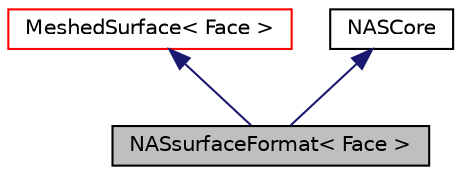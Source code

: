digraph "NASsurfaceFormat&lt; Face &gt;"
{
  bgcolor="transparent";
  edge [fontname="Helvetica",fontsize="10",labelfontname="Helvetica",labelfontsize="10"];
  node [fontname="Helvetica",fontsize="10",shape=record];
  Node12 [label="NASsurfaceFormat\< Face \>",height=0.2,width=0.4,color="black", fillcolor="grey75", style="filled", fontcolor="black"];
  Node13 -> Node12 [dir="back",color="midnightblue",fontsize="10",style="solid",fontname="Helvetica"];
  Node13 [label="MeshedSurface\< Face \>",height=0.2,width=0.4,color="red",URL="$a30833.html",tooltip="A surface geometry mesh with zone information, not to be confused with the similarly named surfaceMes..."];
  Node26 -> Node12 [dir="back",color="midnightblue",fontsize="10",style="solid",fontname="Helvetica"];
  Node26 [label="NASCore",height=0.2,width=0.4,color="black",URL="$a22613.html",tooltip="Core routines used when reading/writing NASTRAN files. "];
}
